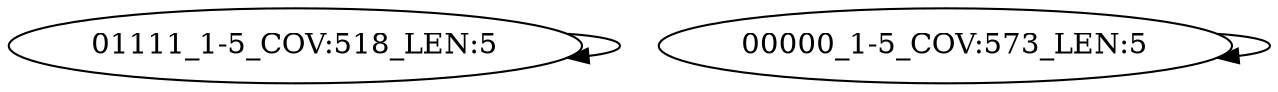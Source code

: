 digraph G {
    "01111_1-5_COV:518_LEN:5" -> "01111_1-5_COV:518_LEN:5";
    "00000_1-5_COV:573_LEN:5" -> "00000_1-5_COV:573_LEN:5";
}
